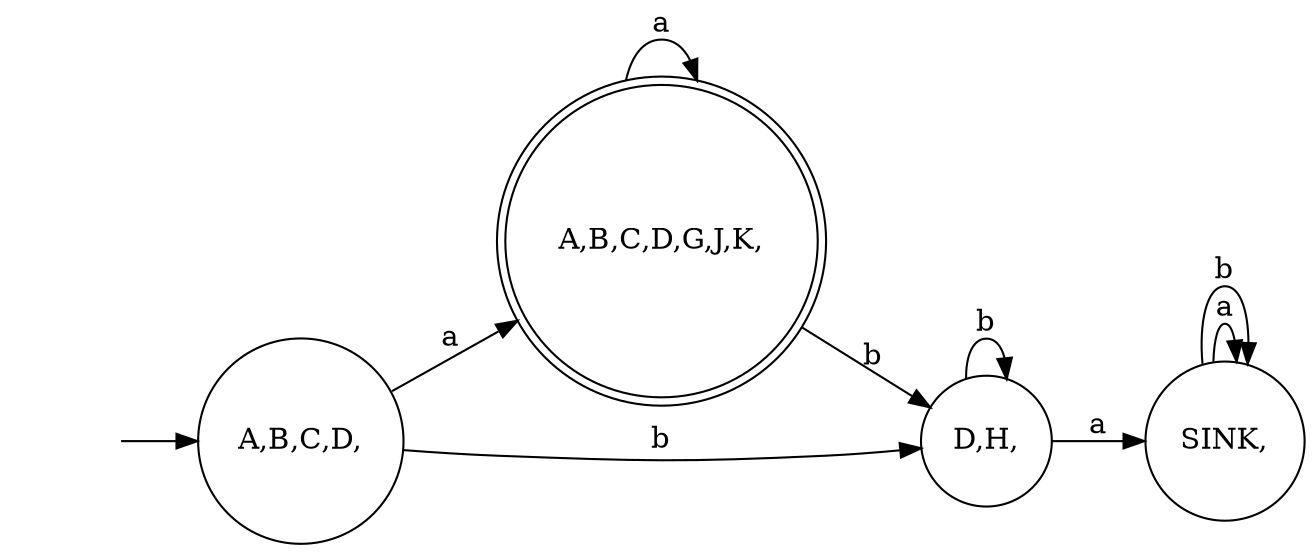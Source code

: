 digraph myAutomatonDFA { 
rankdir=LR; 
"" [shape=none] 
"A,B,C,D," [shape=circle] 
"A,B,C,D,G,J,K," [shape=doublecircle] 
"D,H," [shape=circle] 
"SINK," [shape=circle] 

"" -> "A,B,C,D," 
"A,B,C,D," -> "A,B,C,D,G,J,K," [label="a"] 
"A,B,C,D," -> "D,H," [label="b"] 
"A,B,C,D,G,J,K," -> "A,B,C,D,G,J,K," [label="a"] 
"A,B,C,D,G,J,K," -> "D,H," [label="b"] 
"D,H," -> "SINK," [label="a"] 
"D,H," -> "D,H," [label="b"] 
"SINK," -> "SINK," [label="a"] 
"SINK," -> "SINK," [label="b"] 
}
